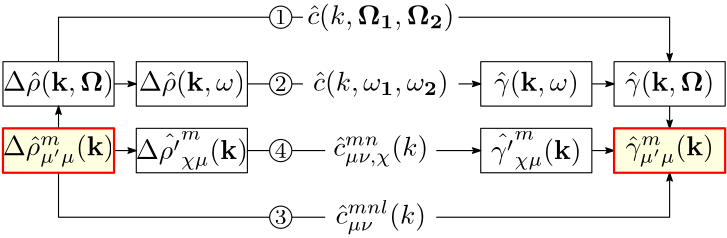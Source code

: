 <?xml version="1.0"?>
<!DOCTYPE ipe SYSTEM "ipe.dtd">
<ipe version="70206" creator="Ipe 7.2.6">
<info created="D:20160226103839" modified="D:20161121232604"/>
<ipestyle name="basic">
<symbol name="arrow/arc(spx)">
<path stroke="sym-stroke" fill="sym-stroke" pen="sym-pen">
0 0 m
-1 0.333 l
-1 -0.333 l
h
</path>
</symbol>
<symbol name="arrow/farc(spx)">
<path stroke="sym-stroke" fill="white" pen="sym-pen">
0 0 m
-1 0.333 l
-1 -0.333 l
h
</path>
</symbol>
<symbol name="arrow/ptarc(spx)">
<path stroke="sym-stroke" fill="sym-stroke" pen="sym-pen">
0 0 m
-1 0.333 l
-0.8 0 l
-1 -0.333 l
h
</path>
</symbol>
<symbol name="arrow/fptarc(spx)">
<path stroke="sym-stroke" fill="white" pen="sym-pen">
0 0 m
-1 0.333 l
-0.8 0 l
-1 -0.333 l
h
</path>
</symbol>
<symbol name="mark/circle(sx)" transformations="translations">
<path fill="sym-stroke">
0.6 0 0 0.6 0 0 e
0.4 0 0 0.4 0 0 e
</path>
</symbol>
<symbol name="mark/disk(sx)" transformations="translations">
<path fill="sym-stroke">
0.6 0 0 0.6 0 0 e
</path>
</symbol>
<symbol name="mark/fdisk(sfx)" transformations="translations">
<group>
<path fill="sym-fill">
0.5 0 0 0.5 0 0 e
</path>
<path fill="sym-stroke" fillrule="eofill">
0.6 0 0 0.6 0 0 e
0.4 0 0 0.4 0 0 e
</path>
</group>
</symbol>
<symbol name="mark/box(sx)" transformations="translations">
<path fill="sym-stroke" fillrule="eofill">
-0.6 -0.6 m
0.6 -0.6 l
0.6 0.6 l
-0.6 0.6 l
h
-0.4 -0.4 m
0.4 -0.4 l
0.4 0.4 l
-0.4 0.4 l
h
</path>
</symbol>
<symbol name="mark/square(sx)" transformations="translations">
<path fill="sym-stroke">
-0.6 -0.6 m
0.6 -0.6 l
0.6 0.6 l
-0.6 0.6 l
h
</path>
</symbol>
<symbol name="mark/fsquare(sfx)" transformations="translations">
<group>
<path fill="sym-fill">
-0.5 -0.5 m
0.5 -0.5 l
0.5 0.5 l
-0.5 0.5 l
h
</path>
<path fill="sym-stroke" fillrule="eofill">
-0.6 -0.6 m
0.6 -0.6 l
0.6 0.6 l
-0.6 0.6 l
h
-0.4 -0.4 m
0.4 -0.4 l
0.4 0.4 l
-0.4 0.4 l
h
</path>
</group>
</symbol>
<symbol name="mark/cross(sx)" transformations="translations">
<group>
<path fill="sym-stroke">
-0.43 -0.57 m
0.57 0.43 l
0.43 0.57 l
-0.57 -0.43 l
h
</path>
<path fill="sym-stroke">
-0.43 0.57 m
0.57 -0.43 l
0.43 -0.57 l
-0.57 0.43 l
h
</path>
</group>
</symbol>
<symbol name="arrow/fnormal(spx)">
<path stroke="sym-stroke" fill="white" pen="sym-pen">
0 0 m
-1 0.333 l
-1 -0.333 l
h
</path>
</symbol>
<symbol name="arrow/pointed(spx)">
<path stroke="sym-stroke" fill="sym-stroke" pen="sym-pen">
0 0 m
-1 0.333 l
-0.8 0 l
-1 -0.333 l
h
</path>
</symbol>
<symbol name="arrow/fpointed(spx)">
<path stroke="sym-stroke" fill="white" pen="sym-pen">
0 0 m
-1 0.333 l
-0.8 0 l
-1 -0.333 l
h
</path>
</symbol>
<symbol name="arrow/linear(spx)">
<path stroke="sym-stroke" pen="sym-pen">
-1 0.333 m
0 0 l
-1 -0.333 l
</path>
</symbol>
<symbol name="arrow/fdouble(spx)">
<path stroke="sym-stroke" fill="white" pen="sym-pen">
0 0 m
-1 0.333 l
-1 -0.333 l
h
-1 0 m
-2 0.333 l
-2 -0.333 l
h
</path>
</symbol>
<symbol name="arrow/double(spx)">
<path stroke="sym-stroke" fill="sym-stroke" pen="sym-pen">
0 0 m
-1 0.333 l
-1 -0.333 l
h
-1 0 m
-2 0.333 l
-2 -0.333 l
h
</path>
</symbol>
<pen name="heavier" value="0.8"/>
<pen name="fat" value="1.2"/>
<pen name="ultrafat" value="2"/>
<symbolsize name="large" value="5"/>
<symbolsize name="small" value="2"/>
<symbolsize name="tiny" value="1.1"/>
<arrowsize name="large" value="10"/>
<arrowsize name="small" value="5"/>
<arrowsize name="tiny" value="3"/>
<color name="red" value="1 0 0"/>
<color name="green" value="0 1 0"/>
<color name="blue" value="0 0 1"/>
<color name="yellow" value="1 1 0"/>
<color name="orange" value="1 0.647 0"/>
<color name="gold" value="1 0.843 0"/>
<color name="purple" value="0.627 0.125 0.941"/>
<color name="gray" value="0.745"/>
<color name="brown" value="0.647 0.165 0.165"/>
<color name="navy" value="0 0 0.502"/>
<color name="pink" value="1 0.753 0.796"/>
<color name="seagreen" value="0.18 0.545 0.341"/>
<color name="turquoise" value="0.251 0.878 0.816"/>
<color name="violet" value="0.933 0.51 0.933"/>
<color name="darkblue" value="0 0 0.545"/>
<color name="darkcyan" value="0 0.545 0.545"/>
<color name="darkgray" value="0.663"/>
<color name="darkgreen" value="0 0.392 0"/>
<color name="darkmagenta" value="0.545 0 0.545"/>
<color name="darkorange" value="1 0.549 0"/>
<color name="darkred" value="0.545 0 0"/>
<color name="lightblue" value="0.678 0.847 0.902"/>
<color name="lightcyan" value="0.878 1 1"/>
<color name="lightgray" value="0.827"/>
<color name="lightgreen" value="0.565 0.933 0.565"/>
<color name="lightyellow" value="1 1 0.878"/>
<dashstyle name="dashed" value="[4] 0"/>
<dashstyle name="dotted" value="[1 3] 0"/>
<dashstyle name="dash dotted" value="[4 2 1 2] 0"/>
<dashstyle name="dash dot dotted" value="[4 2 1 2 1 2] 0"/>
<textsize name="large" value="\large"/>
<textsize name="Large" value="\Large"/>
<textsize name="LARGE" value="\LARGE"/>
<textsize name="huge" value="\huge"/>
<textsize name="Huge" value="\Huge"/>
<textsize name="small" value="\small"/>
<textsize name="footnote" value="\footnotesize"/>
<textsize name="tiny" value="\tiny"/>
<textstyle name="center" begin="\begin{center}" end="\end{center}"/>
<textstyle name="itemize" begin="\begin{itemize}" end="\end{itemize}"/>
<textstyle name="item" begin="\begin{itemize}\item{}" end="\end{itemize}"/>
<gridsize name="4 pts" value="4"/>
<gridsize name="8 pts (~3 mm)" value="8"/>
<gridsize name="16 pts (~6 mm)" value="16"/>
<gridsize name="32 pts (~12 mm)" value="32"/>
<gridsize name="10 pts (~3.5 mm)" value="10"/>
<gridsize name="20 pts (~7 mm)" value="20"/>
<gridsize name="14 pts (~5 mm)" value="14"/>
<gridsize name="28 pts (~10 mm)" value="28"/>
<gridsize name="56 pts (~20 mm)" value="56"/>
<anglesize name="90 deg" value="90"/>
<anglesize name="60 deg" value="60"/>
<anglesize name="45 deg" value="45"/>
<anglesize name="30 deg" value="30"/>
<anglesize name="22.5 deg" value="22.5"/>
<tiling name="falling" angle="-60" step="4" width="1"/>
<tiling name="rising" angle="30" step="4" width="1"/>
</ipestyle>
<page>
<layer name="alpha"/>
<view layers="alpha" active="alpha"/>
<path layer="alpha" matrix="0.333333 0 0 1 101.333 0" stroke="black" arrow="pointed/tiny">
152 632 m
176 632 l
</path>
<path matrix="3.5 0 0 1 -556 0" stroke="black" arrow="pointed/tiny">
216 632 m
240 632 l
</path>
<path matrix="0.333333 0 0 1 230.667 0" stroke="black" arrow="pointed/tiny">
280 632 m
304 632 l
</path>
<path matrix="0.333333 0 0 1 101.333 16" stroke="black" arrow="pointed/tiny">
152 592 m
176 592 l
</path>
<path matrix="3.5 0 0 1 -556 16" stroke="black" arrow="pointed/tiny">
216 592 m
240 592 l
</path>
<path matrix="0.333333 0 0 1 230.667 16" stroke="black" arrow="pointed/tiny">
280 592 m
304 592 l
</path>
<path matrix="1 0 0 -0.333333 0 824" stroke="black" arrow="pointed/tiny">
132 624 m
132 600 l
</path>
<path matrix="1 0 0 -0.333333 28 824" stroke="black" arrow="pointed/tiny">
324 600 m
324 624 l
</path>
<path matrix="1.14583 0 0 2 -19.25 -640" stroke="black" arrow="pointed/tiny">
132 640 m
132 648 l
324 648 l
324 640 l
</path>
<path matrix="1.14583 0 0 2 -19.25 -568" stroke="black" arrow="pointed/tiny">
132 584 m
132 576 l
324 576 l
324 584 l
</path>
<path matrix="1 0 0 1 120 -112" stroke="black" fill="white">
4 0 0 4 92 744 e
</path>
<text matrix="1 0 0 1 124 -112" transformations="translations" pos="88 744" stroke="black" type="label" width="4.234" height="5.136" depth="0" halign="center" valign="center" size="footnote">2</text>
<path matrix="1 0 0 1 120 -136" stroke="black" fill="white">
4 0 0 4 92 744 e
</path>
<text matrix="1 0 0 1 124 -136" transformations="translations" pos="88 744" stroke="black" type="label" width="4.234" height="5.136" depth="0" halign="center" valign="center" size="footnote">4</text>
<path matrix="1 0 0 1 120 -88" stroke="black" fill="white">
4 0 0 4 92 744 e
</path>
<text matrix="1 0 0 1 124 -88" transformations="translations" pos="88 744" stroke="black" type="label" width="4.234" height="5.136" depth="0" halign="center" valign="center" size="footnote">1</text>
<path matrix="1 0 0 1 120 -160" stroke="black" fill="white">
4 0 0 4 92 744 e
</path>
<text matrix="1 0 0 1 124 -160" transformations="translations" pos="88 744" stroke="black" type="label" width="4.234" height="5.136" depth="0" halign="center" valign="center" size="footnote">3</text>
<text matrix="1 0 0 1 -60 -136" transformations="translations" pos="192 768" stroke="black" type="label" width="39.951" height="7.473" depth="2.49" halign="center" valign="center" style="math">\Delta\hat{\rho}(\mathbf{k},\mathbf{\Omega})</text>
<path matrix="1 0 0 1 -60 -104" stroke="black">
172 744 m
172 728 l
212 728 l
212 744 l
h
</path>
<path matrix="1 0 0 1 -60 -96" stroke="red" fill="lightyellow" pen="heavier">
172 712 m
172 696 l
212 696 l
212 712 l
h
</path>
<text matrix="1 0 0 1 -60 -160" transformations="translations" pos="192 768" stroke="black" type="label" width="40.13" height="7.476" depth="4.09" halign="center" valign="center" style="math">\Delta\hat{\rho}^m_{\mu&apos;\mu}(\mathbf{k})</text>
<text matrix="1 0 0 1 -12 -160" transformations="translations" pos="192 768" stroke="black" type="label" width="40.364" height="9.92" depth="3.82" halign="center" valign="center" style="math">\Delta\hat{\rho&apos;}^m_{\chi\mu}(\mathbf{k})</text>
<path matrix="1 0 0 1 -12 -64" stroke="black">
172 680 m
172 664 l
212 664 l
212 680 l
h
</path>
<text matrix="1 0 0 1 -12 -136" transformations="translations" pos="192 768" stroke="black" type="label" width="38.235" height="7.473" depth="2.49" halign="center" valign="center" style="math">\Delta\hat{\rho}(\mathbf{k},\mathbf{\omega})</text>
<path matrix="1 0 0 1 52 -72" stroke="black">
108 712 m
108 696 l
148 696 l
148 712 l
h
</path>
<text matrix="1 0 0 1 112 -136" transformations="translations" pos="192 768" stroke="black" type="label" width="30.493" height="7.473" depth="2.49" halign="center" valign="center" style="math">\hat{\gamma}(\mathbf{k},\mathbf{\omega})</text>
<path matrix="1 0 0 1 176 -72" stroke="black">
108 712 m
108 696 l
148 696 l
148 712 l
h
</path>
<text matrix="1 0 0 1 112 -160" transformations="translations" pos="192 768" stroke="black" type="label" width="32.622" height="9.92" depth="3.82" halign="center" valign="center" style="math">\hat{\gamma&apos;}^m_{\chi\mu}(\mathbf{k})</text>
<path matrix="1 0 0 1 112 -64" stroke="black">
172 680 m
172 664 l
212 664 l
212 680 l
h
</path>
<path matrix="1 0 0 1 160 -96" stroke="red" fill="lightyellow" pen="heavier">
172 712 m
172 696 l
212 696 l
212 712 l
h
</path>
<text matrix="1 0 0 1 160 -160" transformations="translations" pos="192 768" stroke="black" type="label" width="31.835" height="7.476" depth="4.09" halign="center" valign="center" style="math">\hat{\gamma}^m_{\mu&apos;\mu}(\mathbf{k})</text>
<text matrix="1 0 0 1 160 -136" transformations="translations" pos="192 768" stroke="black" type="label" width="32.209" height="7.473" depth="2.49" halign="center" valign="center" style="math">\hat{\gamma}(\mathbf{k},\mathbf{\Omega})</text>
<path matrix="1 0 0 1 160 -104" stroke="black">
172 744 m
172 728 l
212 728 l
212 744 l
h
</path>
<path matrix="1 0 0 1 4 8" fill="white">
216 654 m
216 642 l
272 642 l
272 654 l
h
</path>
<path matrix="1 0 0 1 4 0" fill="white">
216 638 m
216 626 l
272 626 l
272 638 l
h
</path>
<path matrix="0.714286 0 0 1 73.7143 16" fill="white">
216 598 m
216 586 l
272 586 l
272 598 l
h
</path>
<path matrix="0.714286 0 0 1 73.7143 8" fill="white">
216 582 m
216 570 l
272 570 l
272 582 l
h
</path>
<text matrix="1 0 0 1 52 -20" transformations="translations" pos="196 676" stroke="black" type="label" width="52.988" height="7.473" depth="2.49" halign="center" valign="center" style="math">\hat{c}(k,\mathbf{\Omega_1},\mathbf{\Omega_2})</text>
<text matrix="1 0 0 1 52 -44" transformations="translations" pos="196 676" stroke="black" type="label" width="48.842" height="7.473" depth="2.49" halign="center" valign="center" style="math">\hat{c}(k,\mathbf{\omega_1},\mathbf{\omega_2})</text>
<text matrix="1 0 0 1 52 -68" transformations="translations" pos="196 676" stroke="black" type="label" width="34.277" height="7.471" depth="3.82" halign="center" valign="center" style="math">\hat{c}^{mn}_{\mu\nu,\chi}(k)</text>
<text matrix="1 0 0 1 52 -92" transformations="translations" pos="196 676" stroke="black" type="label" width="32.613" height="8.457" depth="3.82" halign="center" valign="center" style="math">\hat{c}^{mnl}_{\mu\nu}(k)</text>
</page>
</ipe>
